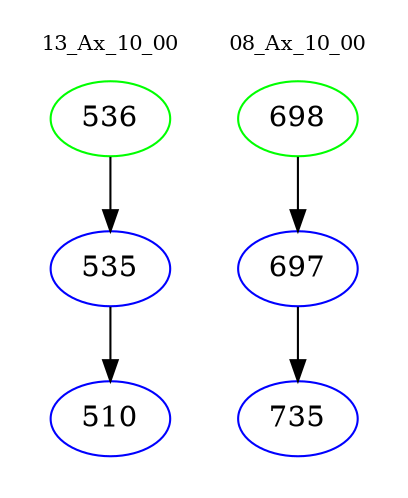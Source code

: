 digraph{
subgraph cluster_0 {
color = white
label = "13_Ax_10_00";
fontsize=10;
T0_536 [label="536", color="green"]
T0_536 -> T0_535 [color="black"]
T0_535 [label="535", color="blue"]
T0_535 -> T0_510 [color="black"]
T0_510 [label="510", color="blue"]
}
subgraph cluster_1 {
color = white
label = "08_Ax_10_00";
fontsize=10;
T1_698 [label="698", color="green"]
T1_698 -> T1_697 [color="black"]
T1_697 [label="697", color="blue"]
T1_697 -> T1_735 [color="black"]
T1_735 [label="735", color="blue"]
}
}
